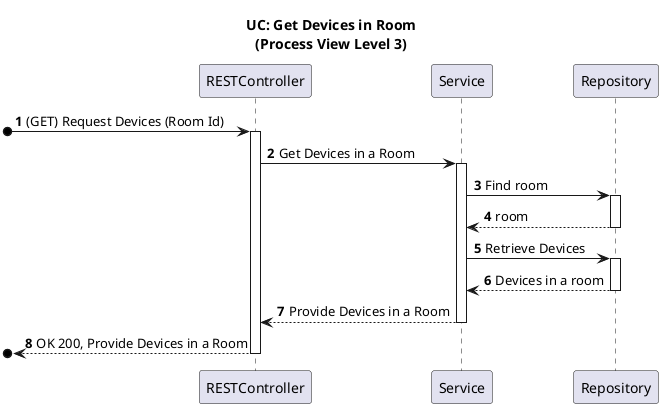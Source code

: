 @startuml

title UC: Get Devices in Room\n(Process View Level 3)
autonumber

participant "RESTController" as RC
participant "Service" as S
participant "Repository" as R

[o-> RC: (GET) Request Devices (Room Id)
activate RC
RC -> S: Get Devices in a Room
activate S
S -> R: Find room
activate R
R --> S: room
deactivate R
S -> R: Retrieve Devices
activate R
R --> S: Devices in a room
deactivate R
S --> RC: Provide Devices in a Room
deactivate S
[o<-- RC: OK 200, Provide Devices in a Room
deactivate RC

@enduml